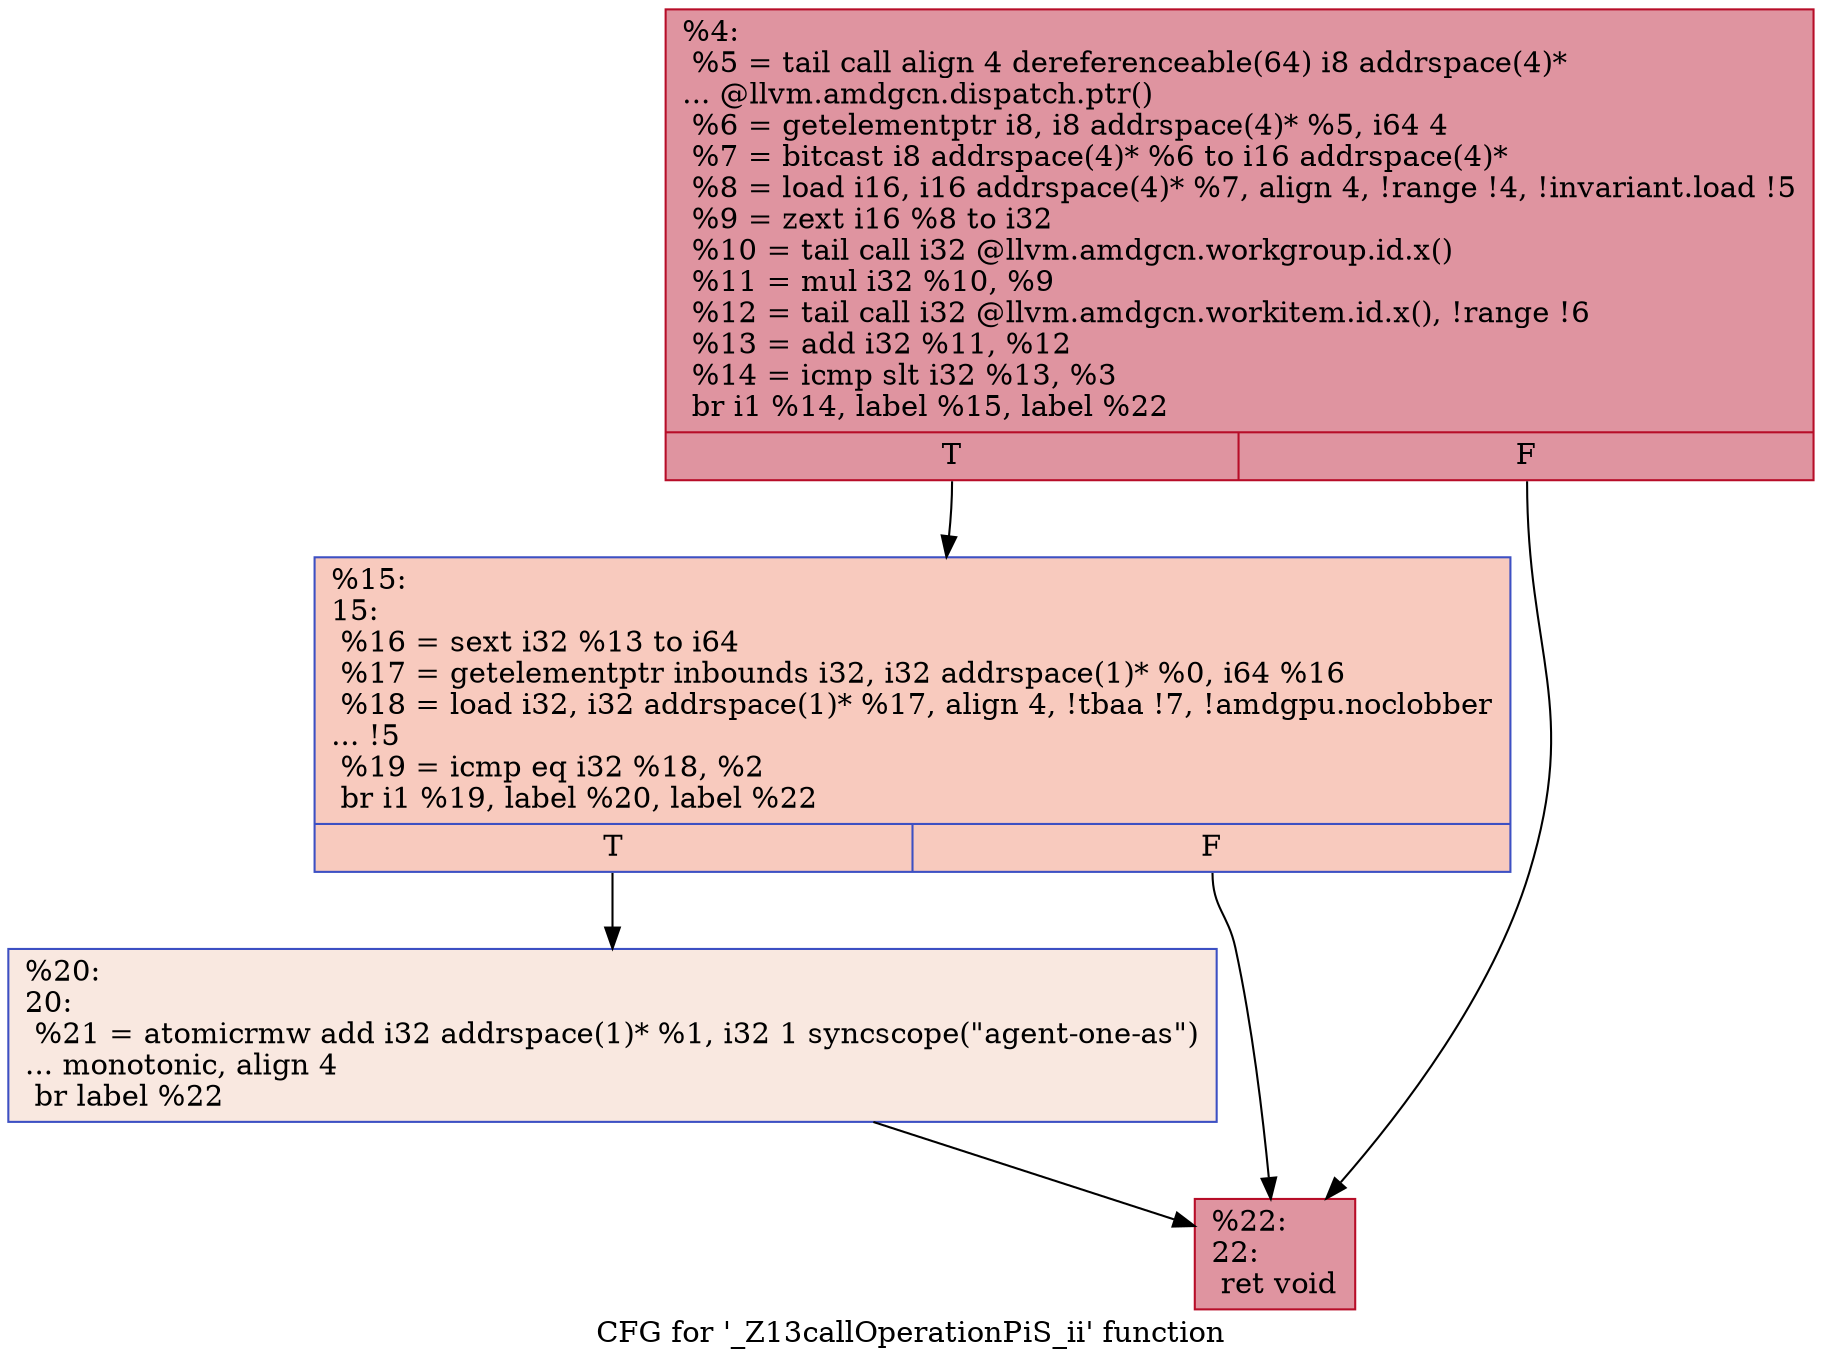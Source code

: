 digraph "CFG for '_Z13callOperationPiS_ii' function" {
	label="CFG for '_Z13callOperationPiS_ii' function";

	Node0x45aa030 [shape=record,color="#b70d28ff", style=filled, fillcolor="#b70d2870",label="{%4:\l  %5 = tail call align 4 dereferenceable(64) i8 addrspace(4)*\l... @llvm.amdgcn.dispatch.ptr()\l  %6 = getelementptr i8, i8 addrspace(4)* %5, i64 4\l  %7 = bitcast i8 addrspace(4)* %6 to i16 addrspace(4)*\l  %8 = load i16, i16 addrspace(4)* %7, align 4, !range !4, !invariant.load !5\l  %9 = zext i16 %8 to i32\l  %10 = tail call i32 @llvm.amdgcn.workgroup.id.x()\l  %11 = mul i32 %10, %9\l  %12 = tail call i32 @llvm.amdgcn.workitem.id.x(), !range !6\l  %13 = add i32 %11, %12\l  %14 = icmp slt i32 %13, %3\l  br i1 %14, label %15, label %22\l|{<s0>T|<s1>F}}"];
	Node0x45aa030:s0 -> Node0x45abf30;
	Node0x45aa030:s1 -> Node0x45abfc0;
	Node0x45abf30 [shape=record,color="#3d50c3ff", style=filled, fillcolor="#ef886b70",label="{%15:\l15:                                               \l  %16 = sext i32 %13 to i64\l  %17 = getelementptr inbounds i32, i32 addrspace(1)* %0, i64 %16\l  %18 = load i32, i32 addrspace(1)* %17, align 4, !tbaa !7, !amdgpu.noclobber\l... !5\l  %19 = icmp eq i32 %18, %2\l  br i1 %19, label %20, label %22\l|{<s0>T|<s1>F}}"];
	Node0x45abf30:s0 -> Node0x45acb40;
	Node0x45abf30:s1 -> Node0x45abfc0;
	Node0x45acb40 [shape=record,color="#3d50c3ff", style=filled, fillcolor="#f1ccb870",label="{%20:\l20:                                               \l  %21 = atomicrmw add i32 addrspace(1)* %1, i32 1 syncscope(\"agent-one-as\")\l... monotonic, align 4\l  br label %22\l}"];
	Node0x45acb40 -> Node0x45abfc0;
	Node0x45abfc0 [shape=record,color="#b70d28ff", style=filled, fillcolor="#b70d2870",label="{%22:\l22:                                               \l  ret void\l}"];
}
